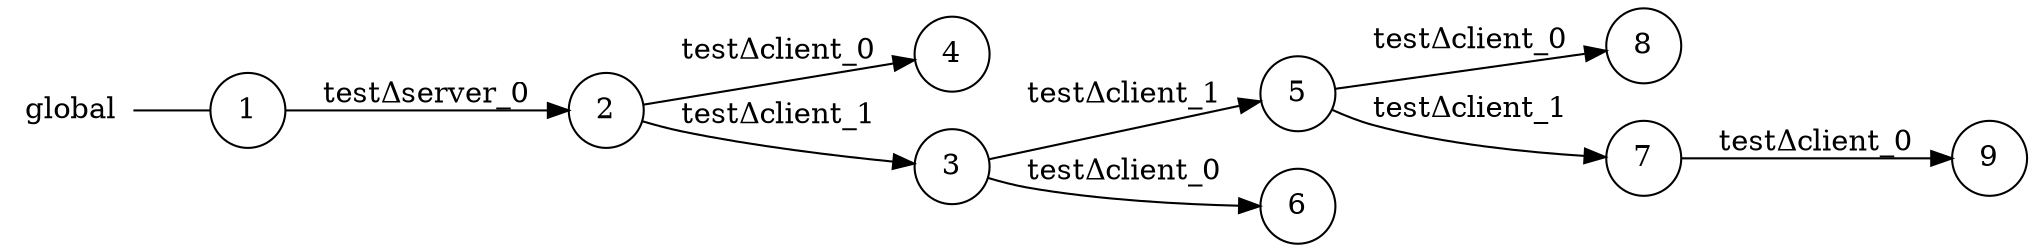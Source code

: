digraph global {
	rankdir="LR";
	n_0 [label="global", shape="plaintext"];
	n_1 [id="5", shape=circle, label="5"];
	n_2 [id="6", shape=circle, label="6"];
	n_3 [id="1", shape=circle, label="1"];
	n_0 -> n_3 [arrowhead=none];
	n_4 [id="9", shape=circle, label="9"];
	n_5 [id="2", shape=circle, label="2"];
	n_6 [id="8", shape=circle, label="8"];
	n_7 [id="4", shape=circle, label="4"];
	n_8 [id="7", shape=circle, label="7"];
	n_9 [id="3", shape=circle, label="3"];

	n_5 -> n_9 [id="[$e|1]", label="testΔclient_1"];
	n_1 -> n_6 [id="[$e|6]", label="testΔclient_0"];
	n_1 -> n_8 [id="[$e|5]", label="testΔclient_1"];
	n_9 -> n_1 [id="[$e|3]", label="testΔclient_1"];
	n_9 -> n_2 [id="[$e|4]", label="testΔclient_0"];
	n_3 -> n_5 [id="[$e|0]", label="testΔserver_0"];
	n_5 -> n_7 [id="[$e|2]", label="testΔclient_0"];
	n_8 -> n_4 [id="[$e|7]", label="testΔclient_0"];
}
